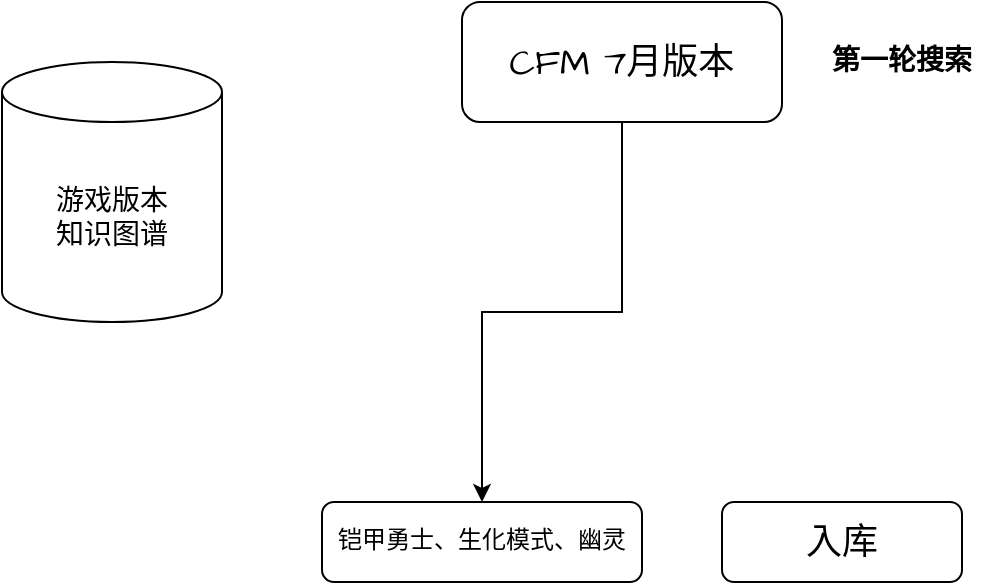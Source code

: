 <mxfile version="27.2.0">
  <diagram name="第 1 页" id="VPqpbL96a4dFp3oZ4WnJ">
    <mxGraphModel dx="1234" dy="770" grid="1" gridSize="10" guides="1" tooltips="1" connect="1" arrows="1" fold="1" page="1" pageScale="1" pageWidth="827" pageHeight="1169" math="0" shadow="0">
      <root>
        <mxCell id="0" />
        <mxCell id="1" parent="0" />
        <mxCell id="W_H7lGJFepsEXNjwJwad-5" style="edgeStyle=orthogonalEdgeStyle;rounded=0;hachureGap=4;orthogonalLoop=1;jettySize=auto;html=1;fontFamily=Architects Daughter;fontSource=https%3A%2F%2Ffonts.googleapis.com%2Fcss%3Ffamily%3DArchitects%2BDaughter;entryX=0.5;entryY=0;entryDx=0;entryDy=0;" edge="1" parent="1" source="W_H7lGJFepsEXNjwJwad-1" target="W_H7lGJFepsEXNjwJwad-4">
          <mxGeometry relative="1" as="geometry">
            <mxPoint x="430" y="390" as="targetPoint" />
          </mxGeometry>
        </mxCell>
        <mxCell id="W_H7lGJFepsEXNjwJwad-1" value="&lt;font style=&quot;font-size: 18px;&quot;&gt;CFM 7月版本&lt;/font&gt;" style="rounded=1;whiteSpace=wrap;html=1;hachureGap=4;fontFamily=Architects Daughter;fontSource=https%3A%2F%2Ffonts.googleapis.com%2Fcss%3Ffamily%3DArchitects%2BDaughter;" vertex="1" parent="1">
          <mxGeometry x="350" y="180" width="160" height="60" as="geometry" />
        </mxCell>
        <mxCell id="W_H7lGJFepsEXNjwJwad-2" value="&lt;font style=&quot;font-size: 14px;&quot;&gt;游戏版本&lt;br&gt;知识图谱&lt;/font&gt;" style="shape=cylinder3;whiteSpace=wrap;html=1;boundedLbl=1;backgroundOutline=1;size=15;hachureGap=4;fontFamily=Architects Daughter;fontSource=https%3A%2F%2Ffonts.googleapis.com%2Fcss%3Ffamily%3DArchitects%2BDaughter;" vertex="1" parent="1">
          <mxGeometry x="120" y="210" width="110" height="130" as="geometry" />
        </mxCell>
        <mxCell id="W_H7lGJFepsEXNjwJwad-3" value="&lt;b&gt;&lt;font style=&quot;font-size: 14px;&quot;&gt;第一轮搜索&lt;/font&gt;&lt;/b&gt;" style="text;html=1;align=center;verticalAlign=middle;whiteSpace=wrap;rounded=0;fontFamily=Architects Daughter;fontSource=https%3A%2F%2Ffonts.googleapis.com%2Fcss%3Ffamily%3DArchitects%2BDaughter;" vertex="1" parent="1">
          <mxGeometry x="520" y="195" width="100" height="30" as="geometry" />
        </mxCell>
        <mxCell id="W_H7lGJFepsEXNjwJwad-4" value="铠甲勇士、生化模式、幽灵" style="rounded=1;whiteSpace=wrap;html=1;hachureGap=4;fontFamily=Architects Daughter;fontSource=https%3A%2F%2Ffonts.googleapis.com%2Fcss%3Ffamily%3DArchitects%2BDaughter;" vertex="1" parent="1">
          <mxGeometry x="280" y="430" width="160" height="40" as="geometry" />
        </mxCell>
        <mxCell id="W_H7lGJFepsEXNjwJwad-8" value="&lt;font style=&quot;font-size: 18px;&quot;&gt;入库&lt;/font&gt;" style="rounded=1;whiteSpace=wrap;html=1;hachureGap=4;fontFamily=Architects Daughter;fontSource=https%3A%2F%2Ffonts.googleapis.com%2Fcss%3Ffamily%3DArchitects%2BDaughter;" vertex="1" parent="1">
          <mxGeometry x="480" y="430" width="120" height="40" as="geometry" />
        </mxCell>
      </root>
    </mxGraphModel>
  </diagram>
</mxfile>
